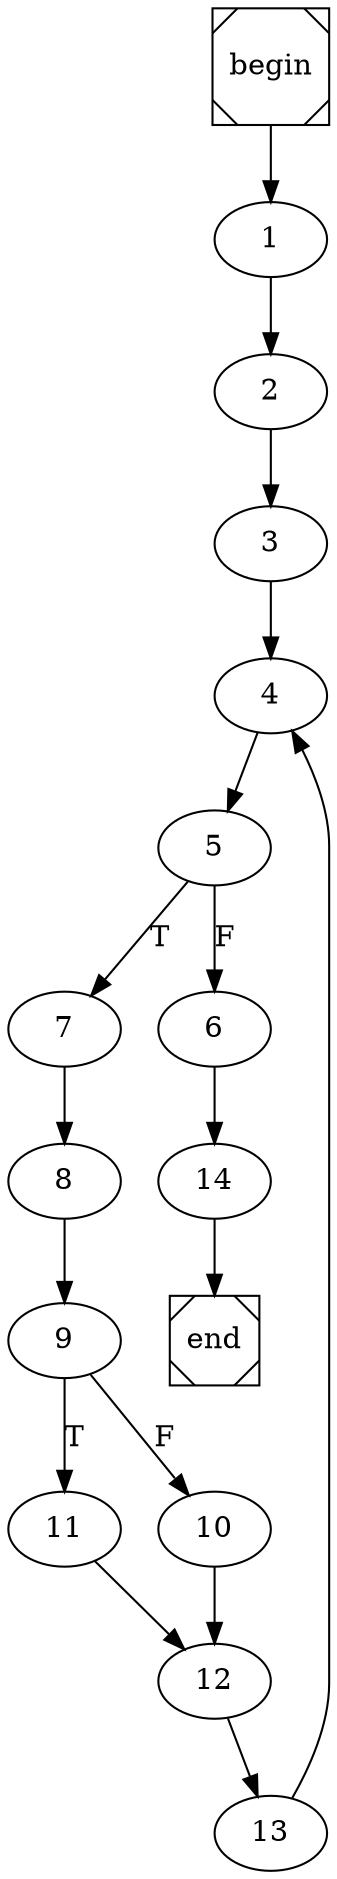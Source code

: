 digraph cfg {
	begin [shape=Msquare];
	end [shape=Msquare];
	begin -> 1;	1 -> 2;	2 -> 3;	3 -> 4;	4 -> 5;	5 -> 7[label=T];	5 -> 6[label=F];	6 -> 14;	7 -> 8;	8 -> 9;	9 -> 11[label=T];	9 -> 10[label=F];	10 -> 12;	11 -> 12;	12 -> 13;	13 -> 4;	14 -> end;}
